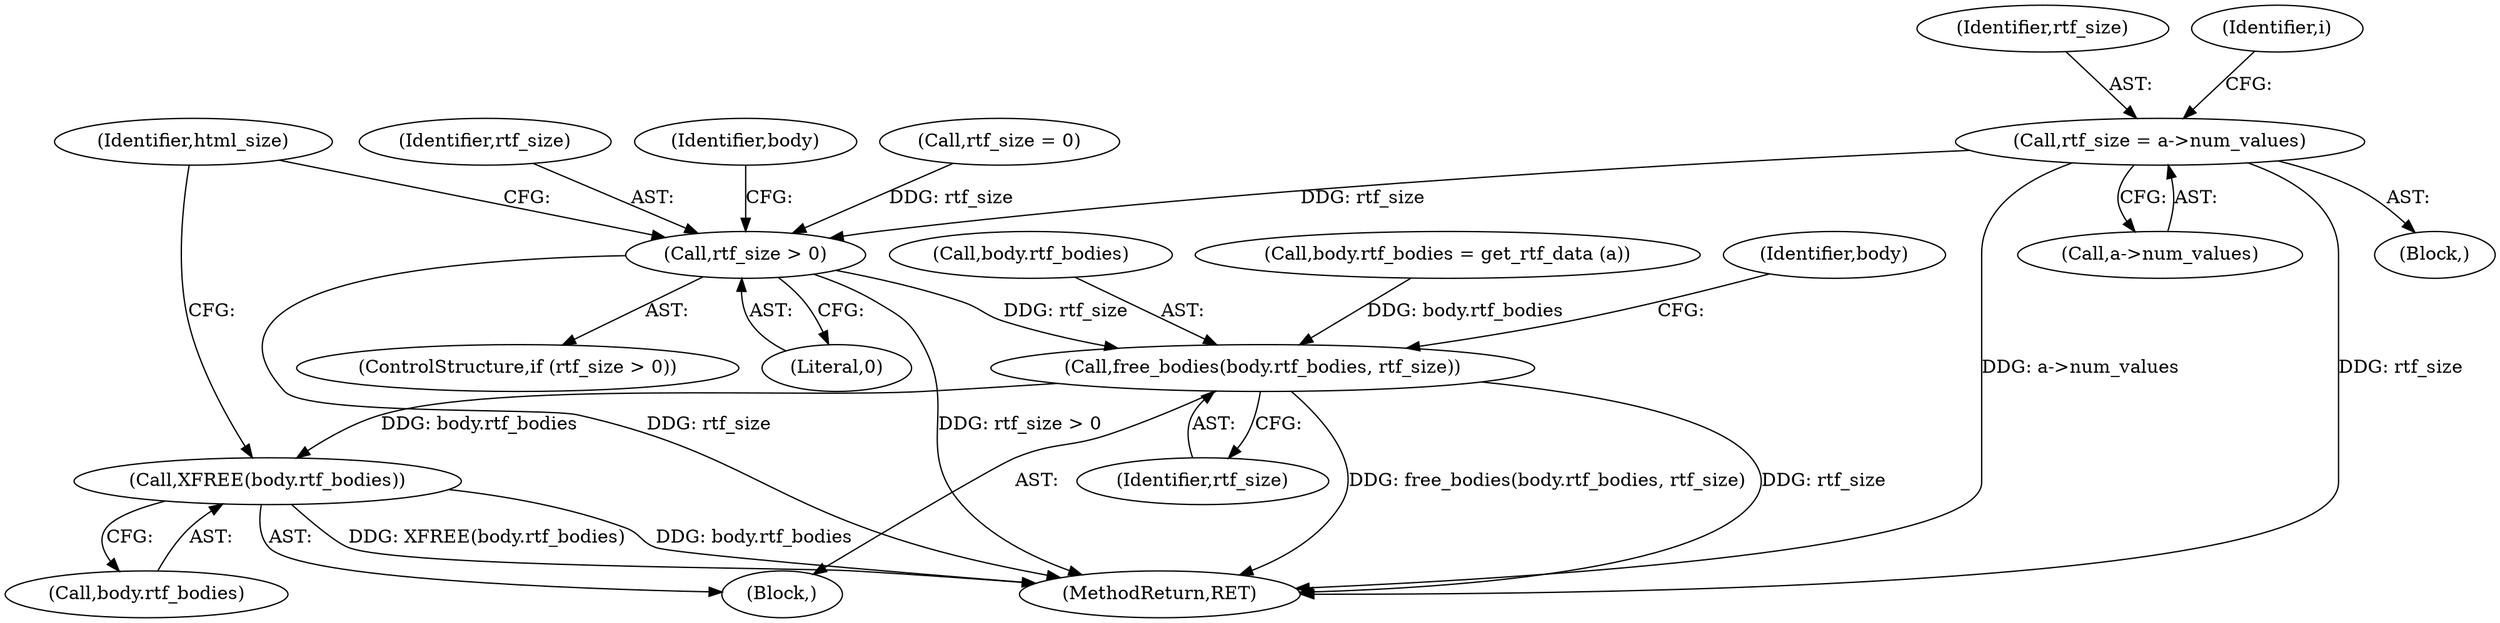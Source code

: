 digraph "0_tnef_8dccf79857ceeb7a6d3e42c1e762e7b865d5344d_1@pointer" {
"1000301" [label="(Call,rtf_size = a->num_values)"];
"1000431" [label="(Call,rtf_size > 0)"];
"1000435" [label="(Call,free_bodies(body.rtf_bodies, rtf_size))"];
"1000440" [label="(Call,XFREE(body.rtf_bodies))"];
"1000294" [label="(Block,)"];
"1000440" [label="(Call,XFREE(body.rtf_bodies))"];
"1000436" [label="(Call,body.rtf_bodies)"];
"1000435" [label="(Call,free_bodies(body.rtf_bodies, rtf_size))"];
"1000295" [label="(Call,body.rtf_bodies = get_rtf_data (a))"];
"1000433" [label="(Literal,0)"];
"1000439" [label="(Identifier,rtf_size)"];
"1000441" [label="(Call,body.rtf_bodies)"];
"1000442" [label="(Identifier,body)"];
"1000127" [label="(Call,rtf_size = 0)"];
"1000302" [label="(Identifier,rtf_size)"];
"1000249" [label="(Identifier,i)"];
"1000431" [label="(Call,rtf_size > 0)"];
"1000301" [label="(Call,rtf_size = a->num_values)"];
"1000432" [label="(Identifier,rtf_size)"];
"1000446" [label="(Identifier,html_size)"];
"1000437" [label="(Identifier,body)"];
"1000303" [label="(Call,a->num_values)"];
"1000430" [label="(ControlStructure,if (rtf_size > 0))"];
"1000434" [label="(Block,)"];
"1000460" [label="(MethodReturn,RET)"];
"1000301" -> "1000294"  [label="AST: "];
"1000301" -> "1000303"  [label="CFG: "];
"1000302" -> "1000301"  [label="AST: "];
"1000303" -> "1000301"  [label="AST: "];
"1000249" -> "1000301"  [label="CFG: "];
"1000301" -> "1000460"  [label="DDG: a->num_values"];
"1000301" -> "1000460"  [label="DDG: rtf_size"];
"1000301" -> "1000431"  [label="DDG: rtf_size"];
"1000431" -> "1000430"  [label="AST: "];
"1000431" -> "1000433"  [label="CFG: "];
"1000432" -> "1000431"  [label="AST: "];
"1000433" -> "1000431"  [label="AST: "];
"1000437" -> "1000431"  [label="CFG: "];
"1000446" -> "1000431"  [label="CFG: "];
"1000431" -> "1000460"  [label="DDG: rtf_size"];
"1000431" -> "1000460"  [label="DDG: rtf_size > 0"];
"1000127" -> "1000431"  [label="DDG: rtf_size"];
"1000431" -> "1000435"  [label="DDG: rtf_size"];
"1000435" -> "1000434"  [label="AST: "];
"1000435" -> "1000439"  [label="CFG: "];
"1000436" -> "1000435"  [label="AST: "];
"1000439" -> "1000435"  [label="AST: "];
"1000442" -> "1000435"  [label="CFG: "];
"1000435" -> "1000460"  [label="DDG: free_bodies(body.rtf_bodies, rtf_size)"];
"1000435" -> "1000460"  [label="DDG: rtf_size"];
"1000295" -> "1000435"  [label="DDG: body.rtf_bodies"];
"1000435" -> "1000440"  [label="DDG: body.rtf_bodies"];
"1000440" -> "1000434"  [label="AST: "];
"1000440" -> "1000441"  [label="CFG: "];
"1000441" -> "1000440"  [label="AST: "];
"1000446" -> "1000440"  [label="CFG: "];
"1000440" -> "1000460"  [label="DDG: XFREE(body.rtf_bodies)"];
"1000440" -> "1000460"  [label="DDG: body.rtf_bodies"];
}
